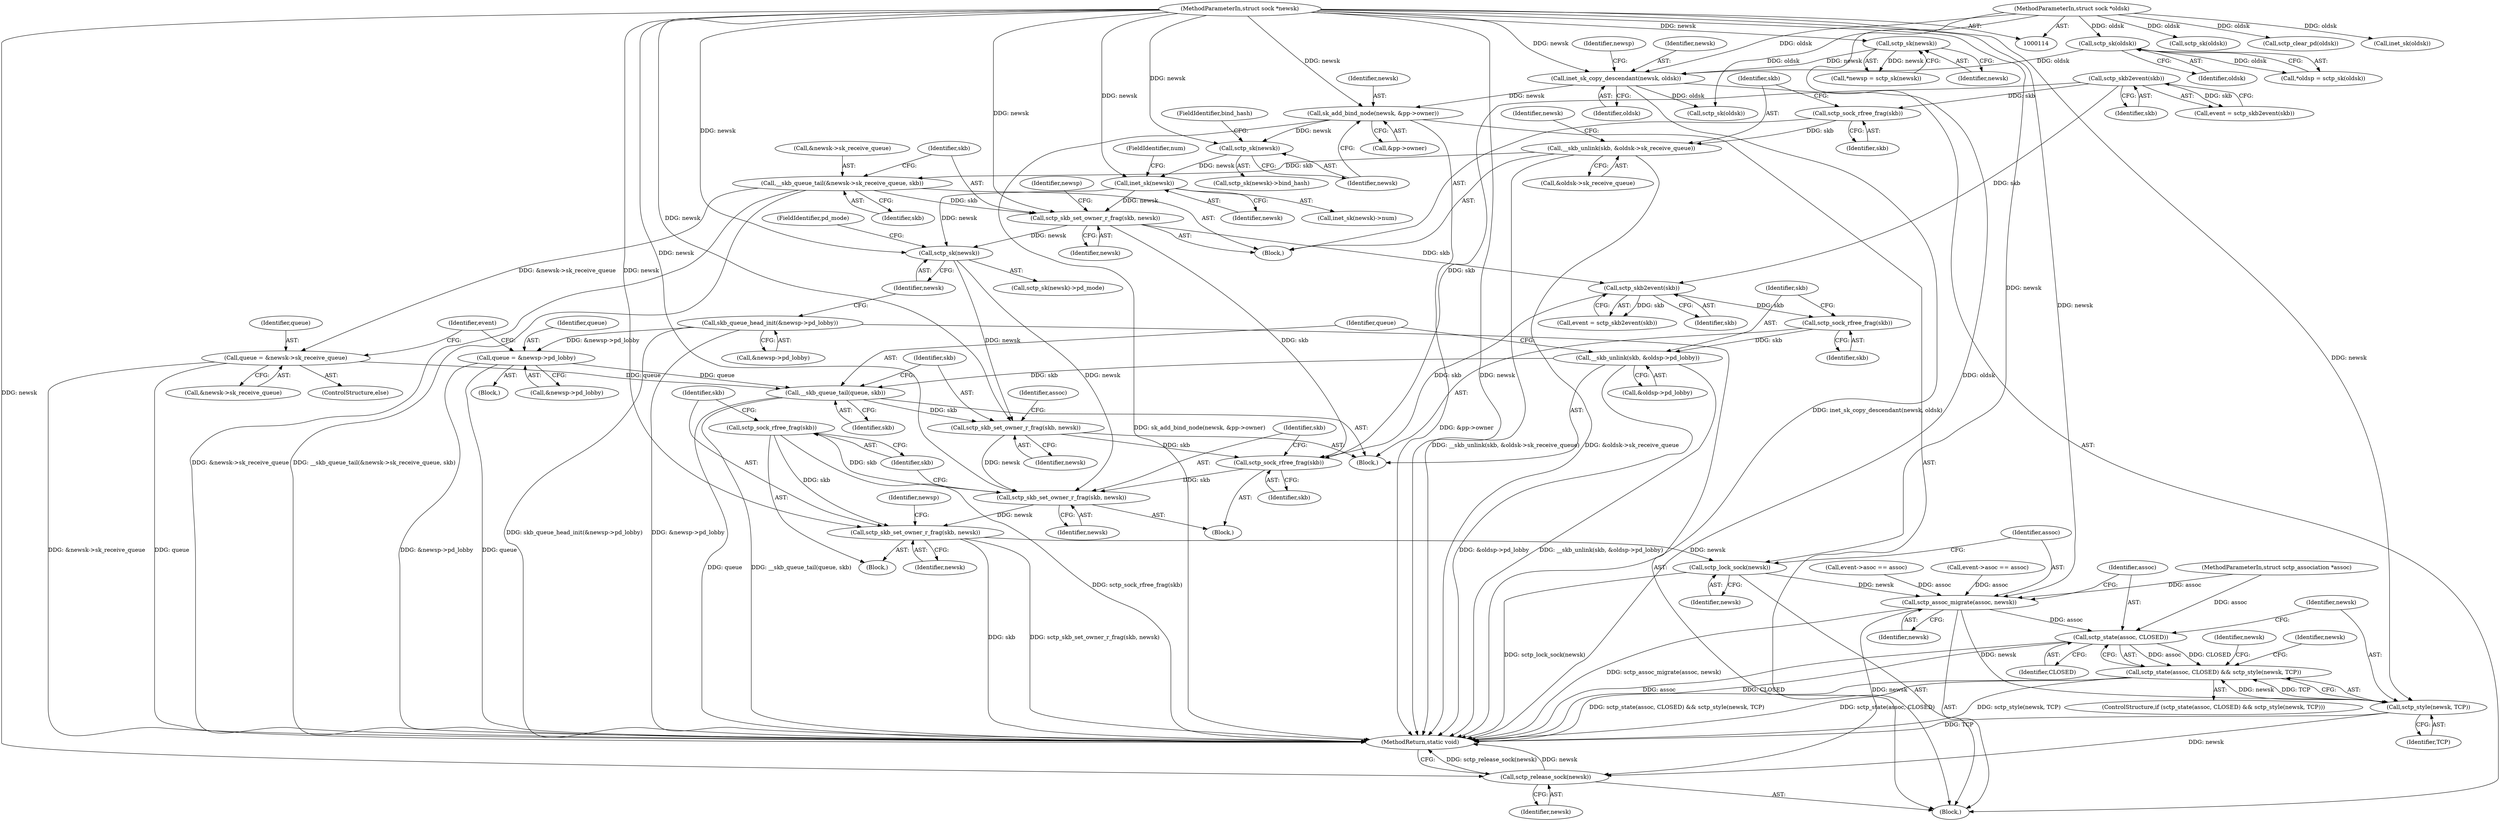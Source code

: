digraph "0_linux_ea2bc483ff5caada7c4aa0d5fbf87d3a6590273d@API" {
"1000361" [label="(Call,sctp_sock_rfree_frag(skb))"];
"1000357" [label="(Call,sctp_skb_set_owner_r_frag(skb, newsk))"];
"1000355" [label="(Call,sctp_sock_rfree_frag(skb))"];
"1000343" [label="(Call,sctp_skb_set_owner_r_frag(skb, newsk))"];
"1000340" [label="(Call,__skb_queue_tail(queue, skb))"];
"1000314" [label="(Call,queue = &newsk->sk_receive_queue)"];
"1000269" [label="(Call,__skb_queue_tail(&newsk->sk_receive_queue, skb))"];
"1000263" [label="(Call,__skb_unlink(skb, &oldsk->sk_receive_queue))"];
"1000261" [label="(Call,sctp_sock_rfree_frag(skb))"];
"1000252" [label="(Call,sctp_skb2event(skb))"];
"1000307" [label="(Call,queue = &newsp->pd_lobby)"];
"1000278" [label="(Call,skb_queue_head_init(&newsp->pd_lobby))"];
"1000334" [label="(Call,__skb_unlink(skb, &oldsp->pd_lobby))"];
"1000332" [label="(Call,sctp_sock_rfree_frag(skb))"];
"1000323" [label="(Call,sctp_skb2event(skb))"];
"1000275" [label="(Call,sctp_skb_set_owner_r_frag(skb, newsk))"];
"1000191" [label="(Call,inet_sk(newsk))"];
"1000185" [label="(Call,sctp_sk(newsk))"];
"1000177" [label="(Call,sk_add_bind_node(newsk, &pp->owner))"];
"1000158" [label="(Call,inet_sk_copy_descendant(newsk, oldsk))"];
"1000128" [label="(Call,sctp_sk(newsk))"];
"1000116" [label="(MethodParameterIn,struct sock *newsk)"];
"1000123" [label="(Call,sctp_sk(oldsk))"];
"1000115" [label="(MethodParameterIn,struct sock *oldsk)"];
"1000285" [label="(Call,sctp_sk(newsk))"];
"1000363" [label="(Call,sctp_skb_set_owner_r_frag(skb, newsk))"];
"1000371" [label="(Call,sctp_lock_sock(newsk))"];
"1000373" [label="(Call,sctp_assoc_migrate(assoc, newsk))"];
"1000378" [label="(Call,sctp_state(assoc, CLOSED))"];
"1000377" [label="(Call,sctp_state(assoc, CLOSED) && sctp_style(newsk, TCP))"];
"1000381" [label="(Call,sctp_style(newsk, TCP))"];
"1000394" [label="(Call,sctp_release_sock(newsk))"];
"1000307" [label="(Call,queue = &newsp->pd_lobby)"];
"1000365" [label="(Identifier,newsk)"];
"1000160" [label="(Identifier,oldsk)"];
"1000193" [label="(FieldIdentifier,num)"];
"1000324" [label="(Identifier,skb)"];
"1000129" [label="(Identifier,newsk)"];
"1000277" [label="(Identifier,newsk)"];
"1000295" [label="(Call,sctp_sk(oldsk))"];
"1000184" [label="(Call,sctp_sk(newsk)->bind_hash)"];
"1000287" [label="(FieldIdentifier,pd_mode)"];
"1000355" [label="(Call,sctp_sock_rfree_frag(skb))"];
"1000269" [label="(Call,__skb_queue_tail(&newsk->sk_receive_queue, skb))"];
"1000356" [label="(Identifier,skb)"];
"1000159" [label="(Identifier,newsk)"];
"1000272" [label="(Identifier,newsk)"];
"1000262" [label="(Identifier,skb)"];
"1000255" [label="(Call,event->asoc == assoc)"];
"1000335" [label="(Identifier,skb)"];
"1000186" [label="(Identifier,newsk)"];
"1000336" [label="(Call,&oldsp->pd_lobby)"];
"1000377" [label="(Call,sctp_state(assoc, CLOSED) && sctp_style(newsk, TCP))"];
"1000260" [label="(Block,)"];
"1000187" [label="(FieldIdentifier,bind_hash)"];
"1000341" [label="(Identifier,queue)"];
"1000352" [label="(Call,sctp_clear_pd(oldsk))"];
"1000354" [label="(Block,)"];
"1000326" [label="(Call,event->asoc == assoc)"];
"1000314" [label="(Call,queue = &newsk->sk_receive_queue)"];
"1000321" [label="(Call,event = sctp_skb2event(skb))"];
"1000382" [label="(Identifier,newsk)"];
"1000281" [label="(Identifier,newsp)"];
"1000117" [label="(MethodParameterIn,struct sctp_association *assoc)"];
"1000274" [label="(Identifier,skb)"];
"1000174" [label="(Call,sctp_sk(oldsk))"];
"1000361" [label="(Call,sctp_sock_rfree_frag(skb))"];
"1000124" [label="(Identifier,oldsk)"];
"1000261" [label="(Call,sctp_sock_rfree_frag(skb))"];
"1000372" [label="(Identifier,newsk)"];
"1000362" [label="(Identifier,skb)"];
"1000375" [label="(Identifier,newsk)"];
"1000323" [label="(Call,sctp_skb2event(skb))"];
"1000349" [label="(Identifier,assoc)"];
"1000306" [label="(Block,)"];
"1000380" [label="(Identifier,CLOSED)"];
"1000178" [label="(Identifier,newsk)"];
"1000342" [label="(Identifier,skb)"];
"1000275" [label="(Call,sctp_skb_set_owner_r_frag(skb, newsk))"];
"1000270" [label="(Call,&newsk->sk_receive_queue)"];
"1000284" [label="(Call,sctp_sk(newsk)->pd_mode)"];
"1000371" [label="(Call,sctp_lock_sock(newsk))"];
"1000360" [label="(Block,)"];
"1000115" [label="(MethodParameterIn,struct sock *oldsk)"];
"1000331" [label="(Block,)"];
"1000286" [label="(Identifier,newsk)"];
"1000359" [label="(Identifier,newsk)"];
"1000128" [label="(Call,sctp_sk(newsk))"];
"1000376" [label="(ControlStructure,if (sctp_state(assoc, CLOSED) && sctp_style(newsk, TCP)))"];
"1000357" [label="(Call,sctp_skb_set_owner_r_frag(skb, newsk))"];
"1000322" [label="(Identifier,event)"];
"1000315" [label="(Identifier,queue)"];
"1000386" [label="(Identifier,newsk)"];
"1000334" [label="(Call,__skb_unlink(skb, &oldsp->pd_lobby))"];
"1000309" [label="(Call,&newsp->pd_lobby)"];
"1000316" [label="(Call,&newsk->sk_receive_queue)"];
"1000252" [label="(Call,sctp_skb2event(skb))"];
"1000265" [label="(Call,&oldsk->sk_receive_queue)"];
"1000126" [label="(Call,*newsp = sctp_sk(newsk))"];
"1000394" [label="(Call,sctp_release_sock(newsk))"];
"1000383" [label="(Identifier,TCP)"];
"1000364" [label="(Identifier,skb)"];
"1000340" [label="(Call,__skb_queue_tail(queue, skb))"];
"1000373" [label="(Call,sctp_assoc_migrate(assoc, newsk))"];
"1000332" [label="(Call,sctp_sock_rfree_frag(skb))"];
"1000192" [label="(Identifier,newsk)"];
"1000177" [label="(Call,sk_add_bind_node(newsk, &pp->owner))"];
"1000195" [label="(Call,inet_sk(oldsk))"];
"1000343" [label="(Call,sctp_skb_set_owner_r_frag(skb, newsk))"];
"1000391" [label="(Identifier,newsk)"];
"1000363" [label="(Call,sctp_skb_set_owner_r_frag(skb, newsk))"];
"1000278" [label="(Call,skb_queue_head_init(&newsp->pd_lobby))"];
"1000123" [label="(Call,sctp_sk(oldsk))"];
"1000179" [label="(Call,&pp->owner)"];
"1000279" [label="(Call,&newsp->pd_lobby)"];
"1000368" [label="(Identifier,newsp)"];
"1000381" [label="(Call,sctp_style(newsk, TCP))"];
"1000285" [label="(Call,sctp_sk(newsk))"];
"1000185" [label="(Call,sctp_sk(newsk))"];
"1000250" [label="(Call,event = sctp_skb2event(skb))"];
"1000308" [label="(Identifier,queue)"];
"1000121" [label="(Call,*oldsp = sctp_sk(oldsk))"];
"1000253" [label="(Identifier,skb)"];
"1000276" [label="(Identifier,skb)"];
"1000396" [label="(MethodReturn,static void)"];
"1000119" [label="(Block,)"];
"1000374" [label="(Identifier,assoc)"];
"1000358" [label="(Identifier,skb)"];
"1000395" [label="(Identifier,newsk)"];
"1000163" [label="(Identifier,newsp)"];
"1000264" [label="(Identifier,skb)"];
"1000313" [label="(ControlStructure,else)"];
"1000190" [label="(Call,inet_sk(newsk)->num)"];
"1000191" [label="(Call,inet_sk(newsk))"];
"1000379" [label="(Identifier,assoc)"];
"1000378" [label="(Call,sctp_state(assoc, CLOSED))"];
"1000345" [label="(Identifier,newsk)"];
"1000116" [label="(MethodParameterIn,struct sock *newsk)"];
"1000263" [label="(Call,__skb_unlink(skb, &oldsk->sk_receive_queue))"];
"1000158" [label="(Call,inet_sk_copy_descendant(newsk, oldsk))"];
"1000333" [label="(Identifier,skb)"];
"1000344" [label="(Identifier,skb)"];
"1000361" -> "1000360"  [label="AST: "];
"1000361" -> "1000362"  [label="CFG: "];
"1000362" -> "1000361"  [label="AST: "];
"1000364" -> "1000361"  [label="CFG: "];
"1000361" -> "1000396"  [label="DDG: sctp_sock_rfree_frag(skb)"];
"1000357" -> "1000361"  [label="DDG: skb"];
"1000361" -> "1000363"  [label="DDG: skb"];
"1000357" -> "1000354"  [label="AST: "];
"1000357" -> "1000359"  [label="CFG: "];
"1000358" -> "1000357"  [label="AST: "];
"1000359" -> "1000357"  [label="AST: "];
"1000362" -> "1000357"  [label="CFG: "];
"1000355" -> "1000357"  [label="DDG: skb"];
"1000285" -> "1000357"  [label="DDG: newsk"];
"1000343" -> "1000357"  [label="DDG: newsk"];
"1000116" -> "1000357"  [label="DDG: newsk"];
"1000357" -> "1000363"  [label="DDG: newsk"];
"1000355" -> "1000354"  [label="AST: "];
"1000355" -> "1000356"  [label="CFG: "];
"1000356" -> "1000355"  [label="AST: "];
"1000358" -> "1000355"  [label="CFG: "];
"1000343" -> "1000355"  [label="DDG: skb"];
"1000252" -> "1000355"  [label="DDG: skb"];
"1000275" -> "1000355"  [label="DDG: skb"];
"1000323" -> "1000355"  [label="DDG: skb"];
"1000343" -> "1000331"  [label="AST: "];
"1000343" -> "1000345"  [label="CFG: "];
"1000344" -> "1000343"  [label="AST: "];
"1000345" -> "1000343"  [label="AST: "];
"1000349" -> "1000343"  [label="CFG: "];
"1000340" -> "1000343"  [label="DDG: skb"];
"1000285" -> "1000343"  [label="DDG: newsk"];
"1000116" -> "1000343"  [label="DDG: newsk"];
"1000340" -> "1000331"  [label="AST: "];
"1000340" -> "1000342"  [label="CFG: "];
"1000341" -> "1000340"  [label="AST: "];
"1000342" -> "1000340"  [label="AST: "];
"1000344" -> "1000340"  [label="CFG: "];
"1000340" -> "1000396"  [label="DDG: __skb_queue_tail(queue, skb)"];
"1000340" -> "1000396"  [label="DDG: queue"];
"1000314" -> "1000340"  [label="DDG: queue"];
"1000307" -> "1000340"  [label="DDG: queue"];
"1000334" -> "1000340"  [label="DDG: skb"];
"1000314" -> "1000313"  [label="AST: "];
"1000314" -> "1000316"  [label="CFG: "];
"1000315" -> "1000314"  [label="AST: "];
"1000316" -> "1000314"  [label="AST: "];
"1000322" -> "1000314"  [label="CFG: "];
"1000314" -> "1000396"  [label="DDG: queue"];
"1000314" -> "1000396"  [label="DDG: &newsk->sk_receive_queue"];
"1000269" -> "1000314"  [label="DDG: &newsk->sk_receive_queue"];
"1000269" -> "1000260"  [label="AST: "];
"1000269" -> "1000274"  [label="CFG: "];
"1000270" -> "1000269"  [label="AST: "];
"1000274" -> "1000269"  [label="AST: "];
"1000276" -> "1000269"  [label="CFG: "];
"1000269" -> "1000396"  [label="DDG: __skb_queue_tail(&newsk->sk_receive_queue, skb)"];
"1000269" -> "1000396"  [label="DDG: &newsk->sk_receive_queue"];
"1000263" -> "1000269"  [label="DDG: skb"];
"1000269" -> "1000275"  [label="DDG: skb"];
"1000263" -> "1000260"  [label="AST: "];
"1000263" -> "1000265"  [label="CFG: "];
"1000264" -> "1000263"  [label="AST: "];
"1000265" -> "1000263"  [label="AST: "];
"1000272" -> "1000263"  [label="CFG: "];
"1000263" -> "1000396"  [label="DDG: &oldsk->sk_receive_queue"];
"1000263" -> "1000396"  [label="DDG: __skb_unlink(skb, &oldsk->sk_receive_queue)"];
"1000261" -> "1000263"  [label="DDG: skb"];
"1000261" -> "1000260"  [label="AST: "];
"1000261" -> "1000262"  [label="CFG: "];
"1000262" -> "1000261"  [label="AST: "];
"1000264" -> "1000261"  [label="CFG: "];
"1000252" -> "1000261"  [label="DDG: skb"];
"1000252" -> "1000250"  [label="AST: "];
"1000252" -> "1000253"  [label="CFG: "];
"1000253" -> "1000252"  [label="AST: "];
"1000250" -> "1000252"  [label="CFG: "];
"1000252" -> "1000250"  [label="DDG: skb"];
"1000252" -> "1000323"  [label="DDG: skb"];
"1000307" -> "1000306"  [label="AST: "];
"1000307" -> "1000309"  [label="CFG: "];
"1000308" -> "1000307"  [label="AST: "];
"1000309" -> "1000307"  [label="AST: "];
"1000322" -> "1000307"  [label="CFG: "];
"1000307" -> "1000396"  [label="DDG: &newsp->pd_lobby"];
"1000307" -> "1000396"  [label="DDG: queue"];
"1000278" -> "1000307"  [label="DDG: &newsp->pd_lobby"];
"1000278" -> "1000119"  [label="AST: "];
"1000278" -> "1000279"  [label="CFG: "];
"1000279" -> "1000278"  [label="AST: "];
"1000286" -> "1000278"  [label="CFG: "];
"1000278" -> "1000396"  [label="DDG: skb_queue_head_init(&newsp->pd_lobby)"];
"1000278" -> "1000396"  [label="DDG: &newsp->pd_lobby"];
"1000334" -> "1000331"  [label="AST: "];
"1000334" -> "1000336"  [label="CFG: "];
"1000335" -> "1000334"  [label="AST: "];
"1000336" -> "1000334"  [label="AST: "];
"1000341" -> "1000334"  [label="CFG: "];
"1000334" -> "1000396"  [label="DDG: __skb_unlink(skb, &oldsp->pd_lobby)"];
"1000334" -> "1000396"  [label="DDG: &oldsp->pd_lobby"];
"1000332" -> "1000334"  [label="DDG: skb"];
"1000332" -> "1000331"  [label="AST: "];
"1000332" -> "1000333"  [label="CFG: "];
"1000333" -> "1000332"  [label="AST: "];
"1000335" -> "1000332"  [label="CFG: "];
"1000323" -> "1000332"  [label="DDG: skb"];
"1000323" -> "1000321"  [label="AST: "];
"1000323" -> "1000324"  [label="CFG: "];
"1000324" -> "1000323"  [label="AST: "];
"1000321" -> "1000323"  [label="CFG: "];
"1000323" -> "1000321"  [label="DDG: skb"];
"1000275" -> "1000323"  [label="DDG: skb"];
"1000275" -> "1000260"  [label="AST: "];
"1000275" -> "1000277"  [label="CFG: "];
"1000276" -> "1000275"  [label="AST: "];
"1000277" -> "1000275"  [label="AST: "];
"1000281" -> "1000275"  [label="CFG: "];
"1000191" -> "1000275"  [label="DDG: newsk"];
"1000116" -> "1000275"  [label="DDG: newsk"];
"1000275" -> "1000285"  [label="DDG: newsk"];
"1000191" -> "1000190"  [label="AST: "];
"1000191" -> "1000192"  [label="CFG: "];
"1000192" -> "1000191"  [label="AST: "];
"1000193" -> "1000191"  [label="CFG: "];
"1000185" -> "1000191"  [label="DDG: newsk"];
"1000116" -> "1000191"  [label="DDG: newsk"];
"1000191" -> "1000285"  [label="DDG: newsk"];
"1000185" -> "1000184"  [label="AST: "];
"1000185" -> "1000186"  [label="CFG: "];
"1000186" -> "1000185"  [label="AST: "];
"1000187" -> "1000185"  [label="CFG: "];
"1000177" -> "1000185"  [label="DDG: newsk"];
"1000116" -> "1000185"  [label="DDG: newsk"];
"1000177" -> "1000119"  [label="AST: "];
"1000177" -> "1000179"  [label="CFG: "];
"1000178" -> "1000177"  [label="AST: "];
"1000179" -> "1000177"  [label="AST: "];
"1000186" -> "1000177"  [label="CFG: "];
"1000177" -> "1000396"  [label="DDG: &pp->owner"];
"1000177" -> "1000396"  [label="DDG: sk_add_bind_node(newsk, &pp->owner)"];
"1000158" -> "1000177"  [label="DDG: newsk"];
"1000116" -> "1000177"  [label="DDG: newsk"];
"1000158" -> "1000119"  [label="AST: "];
"1000158" -> "1000160"  [label="CFG: "];
"1000159" -> "1000158"  [label="AST: "];
"1000160" -> "1000158"  [label="AST: "];
"1000163" -> "1000158"  [label="CFG: "];
"1000158" -> "1000396"  [label="DDG: inet_sk_copy_descendant(newsk, oldsk)"];
"1000128" -> "1000158"  [label="DDG: newsk"];
"1000116" -> "1000158"  [label="DDG: newsk"];
"1000123" -> "1000158"  [label="DDG: oldsk"];
"1000115" -> "1000158"  [label="DDG: oldsk"];
"1000158" -> "1000174"  [label="DDG: oldsk"];
"1000128" -> "1000126"  [label="AST: "];
"1000128" -> "1000129"  [label="CFG: "];
"1000129" -> "1000128"  [label="AST: "];
"1000126" -> "1000128"  [label="CFG: "];
"1000128" -> "1000126"  [label="DDG: newsk"];
"1000116" -> "1000128"  [label="DDG: newsk"];
"1000116" -> "1000114"  [label="AST: "];
"1000116" -> "1000396"  [label="DDG: newsk"];
"1000116" -> "1000285"  [label="DDG: newsk"];
"1000116" -> "1000363"  [label="DDG: newsk"];
"1000116" -> "1000371"  [label="DDG: newsk"];
"1000116" -> "1000373"  [label="DDG: newsk"];
"1000116" -> "1000381"  [label="DDG: newsk"];
"1000116" -> "1000394"  [label="DDG: newsk"];
"1000123" -> "1000121"  [label="AST: "];
"1000123" -> "1000124"  [label="CFG: "];
"1000124" -> "1000123"  [label="AST: "];
"1000121" -> "1000123"  [label="CFG: "];
"1000123" -> "1000121"  [label="DDG: oldsk"];
"1000115" -> "1000123"  [label="DDG: oldsk"];
"1000115" -> "1000114"  [label="AST: "];
"1000115" -> "1000396"  [label="DDG: oldsk"];
"1000115" -> "1000174"  [label="DDG: oldsk"];
"1000115" -> "1000195"  [label="DDG: oldsk"];
"1000115" -> "1000295"  [label="DDG: oldsk"];
"1000115" -> "1000352"  [label="DDG: oldsk"];
"1000285" -> "1000284"  [label="AST: "];
"1000285" -> "1000286"  [label="CFG: "];
"1000286" -> "1000285"  [label="AST: "];
"1000287" -> "1000285"  [label="CFG: "];
"1000363" -> "1000360"  [label="AST: "];
"1000363" -> "1000365"  [label="CFG: "];
"1000364" -> "1000363"  [label="AST: "];
"1000365" -> "1000363"  [label="AST: "];
"1000368" -> "1000363"  [label="CFG: "];
"1000363" -> "1000396"  [label="DDG: skb"];
"1000363" -> "1000396"  [label="DDG: sctp_skb_set_owner_r_frag(skb, newsk)"];
"1000363" -> "1000371"  [label="DDG: newsk"];
"1000371" -> "1000119"  [label="AST: "];
"1000371" -> "1000372"  [label="CFG: "];
"1000372" -> "1000371"  [label="AST: "];
"1000374" -> "1000371"  [label="CFG: "];
"1000371" -> "1000396"  [label="DDG: sctp_lock_sock(newsk)"];
"1000371" -> "1000373"  [label="DDG: newsk"];
"1000373" -> "1000119"  [label="AST: "];
"1000373" -> "1000375"  [label="CFG: "];
"1000374" -> "1000373"  [label="AST: "];
"1000375" -> "1000373"  [label="AST: "];
"1000379" -> "1000373"  [label="CFG: "];
"1000373" -> "1000396"  [label="DDG: sctp_assoc_migrate(assoc, newsk)"];
"1000326" -> "1000373"  [label="DDG: assoc"];
"1000255" -> "1000373"  [label="DDG: assoc"];
"1000117" -> "1000373"  [label="DDG: assoc"];
"1000373" -> "1000378"  [label="DDG: assoc"];
"1000373" -> "1000381"  [label="DDG: newsk"];
"1000373" -> "1000394"  [label="DDG: newsk"];
"1000378" -> "1000377"  [label="AST: "];
"1000378" -> "1000380"  [label="CFG: "];
"1000379" -> "1000378"  [label="AST: "];
"1000380" -> "1000378"  [label="AST: "];
"1000382" -> "1000378"  [label="CFG: "];
"1000377" -> "1000378"  [label="CFG: "];
"1000378" -> "1000396"  [label="DDG: CLOSED"];
"1000378" -> "1000396"  [label="DDG: assoc"];
"1000378" -> "1000377"  [label="DDG: assoc"];
"1000378" -> "1000377"  [label="DDG: CLOSED"];
"1000117" -> "1000378"  [label="DDG: assoc"];
"1000377" -> "1000376"  [label="AST: "];
"1000377" -> "1000381"  [label="CFG: "];
"1000381" -> "1000377"  [label="AST: "];
"1000386" -> "1000377"  [label="CFG: "];
"1000391" -> "1000377"  [label="CFG: "];
"1000377" -> "1000396"  [label="DDG: sctp_state(assoc, CLOSED) && sctp_style(newsk, TCP)"];
"1000377" -> "1000396"  [label="DDG: sctp_state(assoc, CLOSED)"];
"1000377" -> "1000396"  [label="DDG: sctp_style(newsk, TCP)"];
"1000381" -> "1000377"  [label="DDG: newsk"];
"1000381" -> "1000377"  [label="DDG: TCP"];
"1000381" -> "1000383"  [label="CFG: "];
"1000382" -> "1000381"  [label="AST: "];
"1000383" -> "1000381"  [label="AST: "];
"1000381" -> "1000396"  [label="DDG: TCP"];
"1000381" -> "1000394"  [label="DDG: newsk"];
"1000394" -> "1000119"  [label="AST: "];
"1000394" -> "1000395"  [label="CFG: "];
"1000395" -> "1000394"  [label="AST: "];
"1000396" -> "1000394"  [label="CFG: "];
"1000394" -> "1000396"  [label="DDG: sctp_release_sock(newsk)"];
"1000394" -> "1000396"  [label="DDG: newsk"];
}
